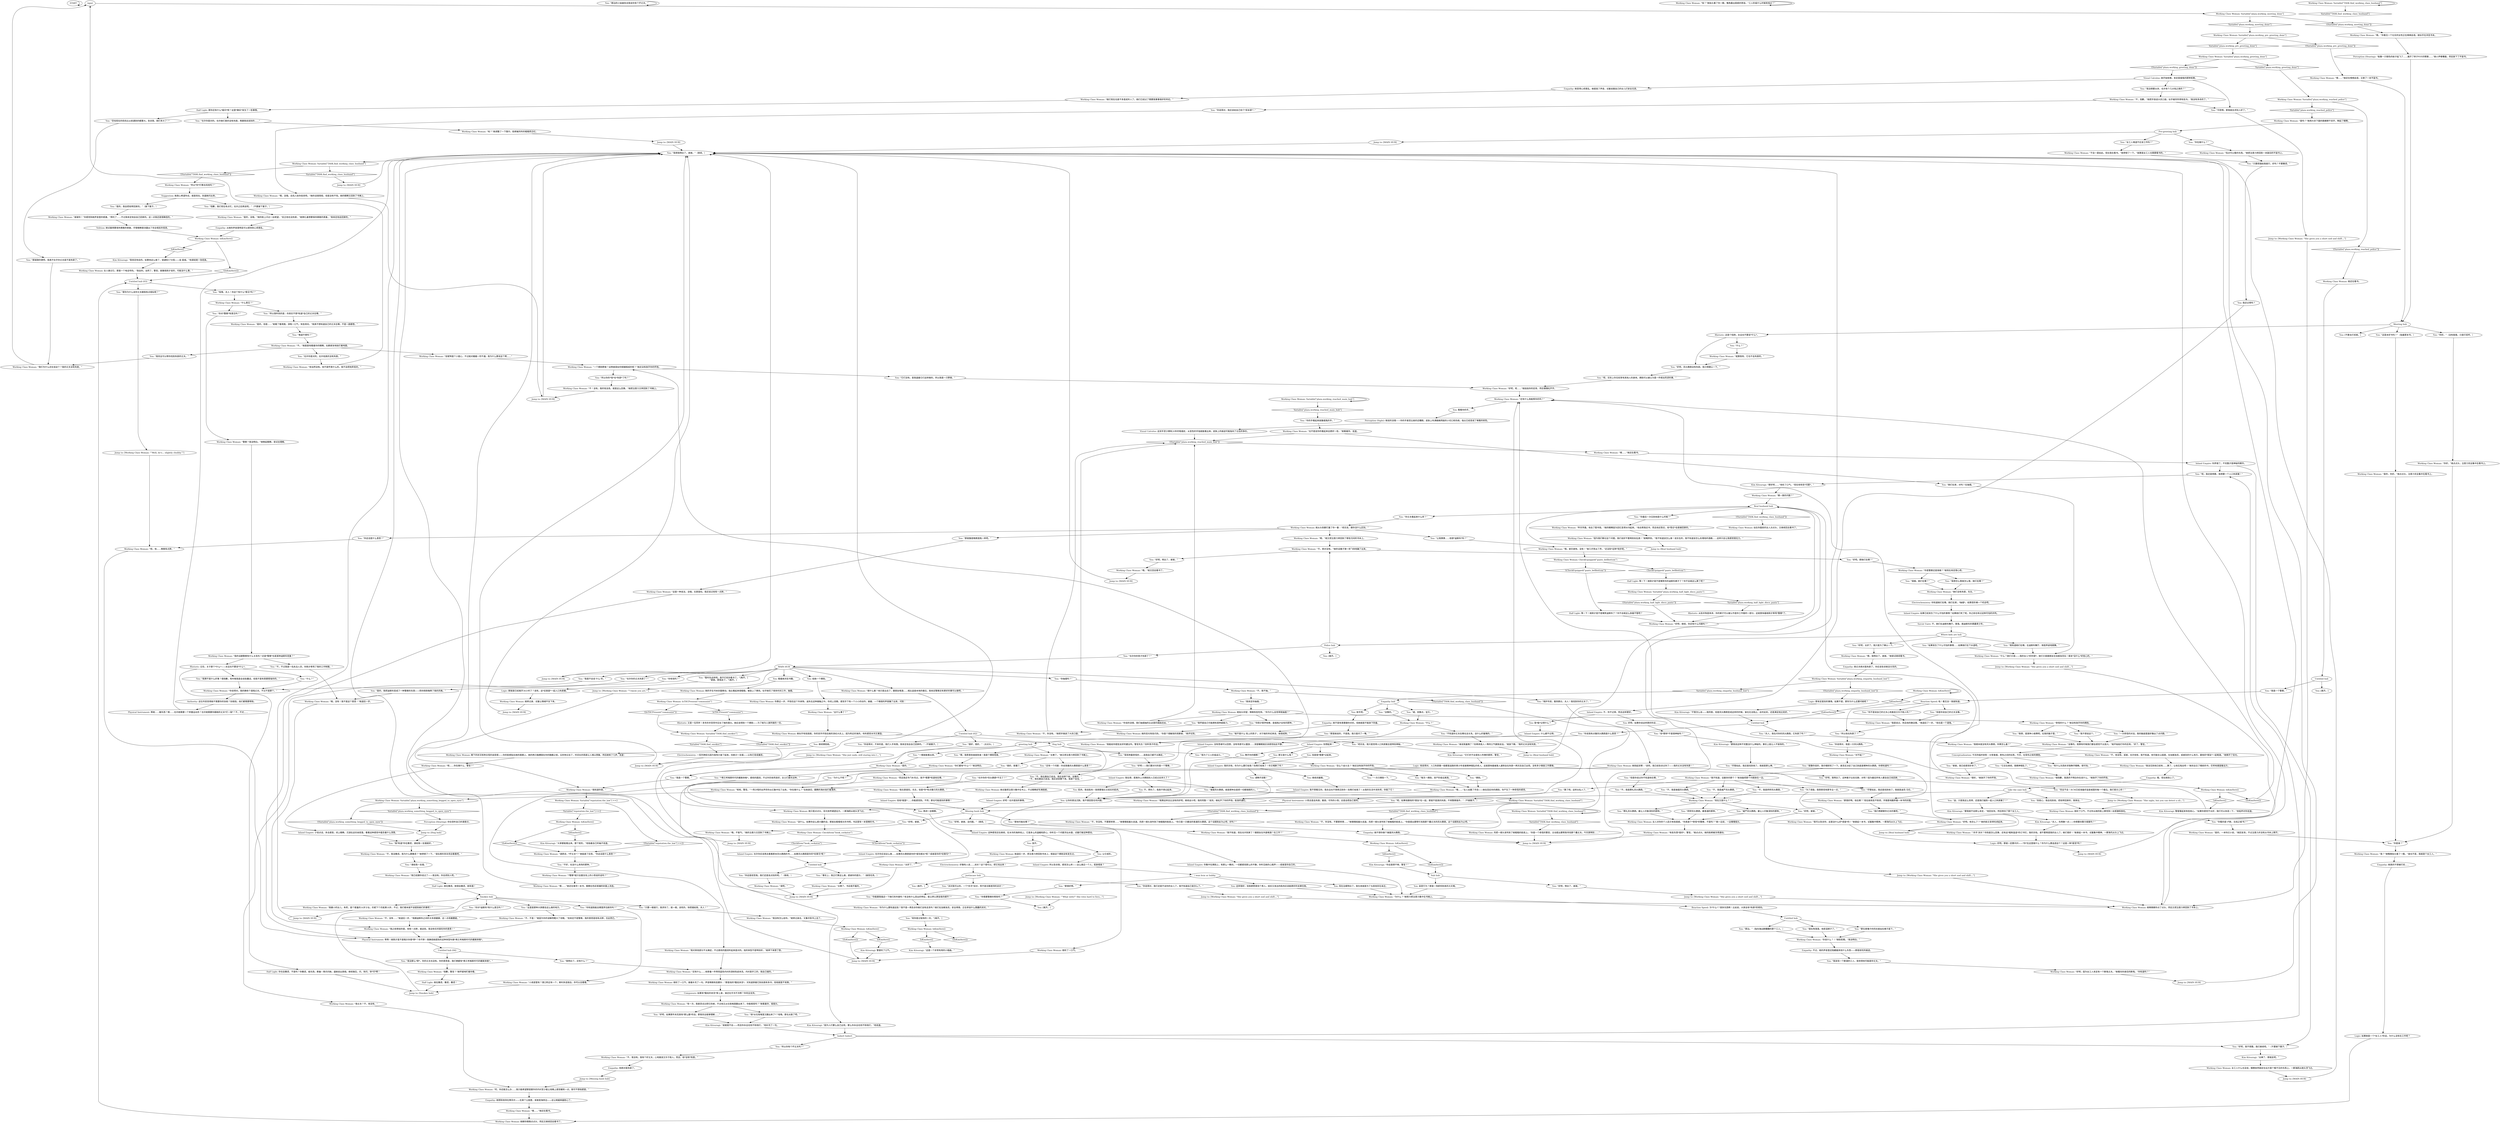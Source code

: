 # PLAZA / WORKING CLASS WOMAN
# [Aimée.] A dialogue with a woman who has a job. And a husband. And kids.
# ==================================================
digraph G {
	  0 [label="START"];
	  1 [label="input"];
	  2 [label="Empathy: 她丈夫绝对是失踪了。你应该告诉她没关系的。"];
	  3 [label="Jump to: [MAIN HUB]"];
	  4 [label="Jump to: [Real husband hub]"];
	  5 [label="Inland Empire: 但他*就是*……你能感觉到。不然，那也可能是别的事情！"];
	  6 [label="Working Class Woman: IsKimHere()"];
	  7 [label="IsKimHere()", shape=diamond];
	  8 [label="!(IsKimHere())", shape=diamond];
	  9 [label="Kim Kitsuragi: “不管怎么说——我同意。但是凤头鹦鹉变成这样的时候，谁也无法阻止。此时此刻，还是满足他比较好。”"];
	  10 [label="Physical Instrument: 小孩总是会失踪。脆弱，可怜的小孩。总是会把自己害死。"];
	  11 [label="Working Class Woman: “有些东西*是的*，警官。”她点点头。她的脸颊被冻得通动。"];
	  12 [label="Working Class Woman: Variable[\"TASK.find_working_class_husband\"]"];
	  13 [label="Variable[\"TASK.find_working_class_husband\"]", shape=diamond];
	  14 [label="!(Variable[\"TASK.find_working_class_husband\"])", shape=diamond];
	  15 [label="You: “好吧，明白了，谢谢。”"];
	  16 [label="You: “好吧，谢谢。”"];
	  17 [label="You: “操蛋凤头鹦鹉。就是那种总是把一切都搞砸的人。”"];
	  18 [label="You: 我还记得吗？"];
	  19 [label="Working Class Woman: “抱歉，警官？”她怀疑地盯着你看。"];
	  20 [label="Working Class Woman: “你们都有*什么*？”她没明白。"];
	  21 [label="Working Class Woman: “一个拥抱野兽？这两者是如何相辅相成的呢？”她还没有放开你的怀抱。"];
	  22 [label="You: “所以你有个坏丈夫吗？”"];
	  23 [label="You: “但*那样*不是很神秘吗？”"];
	  24 [label="Inland Empire: 没有思绪可以回想，没有场景可以重放……深度睡眠就应该感觉如此平静。"];
	  25 [label="You: “不，我在跟自己说话。我应该停下来。没事的。”\n“不，我在跟自己说话。我应该安静下来。我是个宝宝。”"];
	  26 [label="Working Class Woman: “没什么。如果你这么感兴趣的话，那就去看看相关的书吧。书店里有一本很棒的书。”"];
	  27 [label="Jump to: [MAIN HUB]"];
	  28 [label="Jump to: [MAIN HUB]"];
	  29 [label="Working Class Woman: 她朝你微微点点头，然后又继续回去看书了。"];
	  30 [label="Pre-greeting hub"];
	  31 [label="Working Class Woman: “安妮特是个小甜心，不过她对婚姻一窍不通。我为什么要说这个啊……”"];
	  32 [label="You: “那就随你便吧，我真不在乎你丈夫是不是失踪了。”"];
	  33 [label="Working Class Woman: “我最小的女儿，朱莉，是个害羞的16岁少女。珍妮下个月就满18岁。不过，我们根本就不该提到她们的事吧！”"];
	  34 [label="You: “我*知道*你在撒谎，请给我一支烟就好。”"];
	  35 [label="Hug hub"];
	  36 [label="You: 放开。"];
	  37 [label="You: 让你的想法沉默。我不想回答任何问题。"];
	  38 [label="Working Class Woman: “咳咳，警官。”一阵沙哑的女声将你从幻象中拉了出来。“你在做什么？”在她身后，翻腾的海水拍打着海岸。"];
	  39 [label="You: “尽管如此，我还是找到他了。我就是那么棒。”"];
	  40 [label="Inland Empire: 你弄错了。不完整才是神秘的精华。"];
	  41 [label="You: [离开。]"];
	  42 [label="You: “为了调查。我想表现地更专业一点。”"];
	  43 [label="You: “不，我是葬礼凤头鹦鹉。”"];
	  44 [label="Working Class Woman: “而且我还专门补充过，我不*需要*知道他在哪。”"];
	  45 [label="You: [离开。]"];
	  46 [label="Working Class Woman: “为什么？”她努力把注意力集中在书摊上。"];
	  47 [label="Inland Empire: 我在想，距离你上次拥抱别人已经过去多久了？"];
	  48 [label="Working Class Woman: “不，不是！”她因为你的误解而瞪大了双眼。“他肯定不是警察。我的意思是他有点胖，仅此而已。”"];
	  49 [label="Working Class Woman: “你说的没错，我们抽烟抽的比这里的烟囱还凶。”"];
	  50 [label="You: “你的手看起来就像烟鬼的手。”"];
	  51 [label="Working Class Woman: “嗯……”她还在搜寻一本书，眼睛在色彩斑斓的封面上流连。"];
	  52 [label="Empathy: 她不是有意要跟你对抗，但她就是不能放下防备。"];
	  53 [label="Jump to: [Working Class Woman: \"She gives you a short nod and shift...\"]"];
	  54 [label="Empathy: 她变得心烦意乱。她提高了声音，试着说服自己的女儿们安全无恙。"];
	  55 [label="You: “我没想要太多，也许有个几分钱之类的？”"];
	  56 [label="You: “你说得对，我应该给自己找个*资本家*！”"];
	  57 [label="You: “所以你的*钱*也*失踪*了吗？”"];
	  58 [label="You: “呃，实际上你无权享有其他人的身体。拥抱可以被认为是一件相当荒谬的事。”"];
	  59 [label="Working Class Woman: “太棒了。”她又把注意力转回到了书摊上。"];
	  60 [label="You: “很好，很好。”（点点头。）"];
	  61 [label="You: “完全不会！RCM已经准备好追查城里的每一个傻瓜。我们很关心你！”"];
	  62 [label="Kim Kitsuragi: “或者是不会——而且你永远也找不到他们，”他补充了一句。"];
	  63 [label="Working Class Woman: “哎，你还能怎么办……我只能希望那层额外的内衬至少能让他晚上感觉暖和一点。我可不想他感冒。”"];
	  64 [label="Missing husb hub"];
	  65 [label="Jump to: [MAIN HUB]"];
	  66 [label="You: “我们再聊聊你丈夫的事吧。”"];
	  67 [label="Untitled hub"];
	  68 [label="Authority: 这位市民觉得她不需要你的协助？别相信。他们都需要帮助。"];
	  69 [label="Reaction Speed: 哈！看见没！我就知道。"];
	  70 [label="Jump to: [Working Class Woman: \"\"I know you are.\"\"]"];
	  71 [label="You: “也许你的孩子失踪了？”"];
	  72 [label="You: “那很好啊。”"];
	  73 [label="You: 亲密行为？那是一场即将到来的大灾难。"];
	  74 [label="You: “所以我听到的是：你其实不想*知道*自己的丈夫在哪。”"];
	  75 [label="You: “你对*迪斯科*有什么意见吗？”"];
	  76 [label="You: “好吧，谢谢，没问题。”（继续。）"];
	  77 [label="You: “那边的小姑娘告诉我说你有个坏丈夫。”"];
	  78 [label="Working Class Woman: “请原谅，*坏丈夫*？”她挺直了后背。“你这话是什么意思？”"];
	  79 [label="Police hub"];
	  80 [label="You: “她们在家，对吗？在抽烟。”"];
	  81 [label="You: 看看你的手。"];
	  82 [label="Jump to: [MAIN HUB]"];
	  83 [label="Rhetoric: 记住，关于那个*什么*——永远也不要说*什么*。"];
	  84 [label="You: “是的，我把迪斯科变成了一种警察的东西——而你刚刚侮辱了我的风格。”"];
	  85 [label="Working Class Woman: “钱？”她抬头看了你一眼，嘴角露出困惑的笑容。“工人阶级什么时候有钱过？”"];
	  86 [label="Visual Calculus: 她开始咳嗽。肯定是烟鬼的那种咳嗽。"];
	  87 [label="Working Class Woman: “嗯……”她还在看书。"];
	  88 [label="Jump to: [Real husband hub]"];
	  89 [label="Logic: 那就是已经离开36小时了？该死，这*还真是*一起人口失踪案。"];
	  90 [label="Working Class Woman: Variable[\"TASK.find_working_class_husband\"]"];
	  91 [label="Variable[\"TASK.find_working_class_husband\"]", shape=diamond];
	  92 [label="!(Variable[\"TASK.find_working_class_husband\"])", shape=diamond];
	  93 [label="You: “我想我明白了，谢谢。”（继续。）"];
	  94 [label="MAIN HUB"];
	  95 [label="Working Class Woman: “不。绝对没有。”她的话像子弹一样飞快地蹦了出来。"];
	  96 [label="You: “你需要警察的帮助吗？”"];
	  97 [label="Working Class Woman: “嗯。”她又把注意力转回到了那些沉闷的书本上。"];
	  98 [label="You: “好吧——我们要对付的是一个警察。”"];
	  99 [label="Working Class Woman: “奇怪的什么？”她没有放开你的拥抱。"];
	  100 [label="You: “这里是那种大家都会这么做的地方。”"];
	  101 [label="You: “只要把烟给我就行，好吗？不要撒谎。”"];
	  102 [label="greeting hub"];
	  103 [label="Working Class Woman: “是吗？”她用大衣下面的围裙擦干双手，眯起了眼睛。"];
	  104 [label="Working Class Woman: Variable[\"plaza.working_reached_main_hub\"]"];
	  105 [label="Variable[\"plaza.working_reached_main_hub\"]", shape=diamond];
	  106 [label="!(Variable[\"plaza.working_reached_main_hub\"])", shape=diamond];
	  107 [label="You: “请给我一支烟。”"];
	  108 [label="Half Light: 你也会撒谎，不是吗？你撒谎，偷东西，欺骗！再问问她，逼她说出真相。继续施压。问，快问，快*问*啊！"];
	  109 [label="You: “我是不会说‘什么’的。”"];
	  110 [label="You: “你说得对，我是一只凤头鹦鹉。”"];
	  111 [label="Working Class Woman: “不，他没有。或者，也许他有，我不知道。他可能在公园里，在加姆洛克，或者别的什么地方。跟他的*朋友*一起喝酒。”她移开了目光。"];
	  112 [label="Rhetoric: 这是个陷阱。永远也不要说*什么*。"];
	  113 [label="You: “你看的是‘卢斯，无线之城’吗？”"];
	  114 [label="Working Class Woman: “好吧，继续。你还有什么问题吗？”"];
	  115 [label="Untitled hub (03)"];
	  116 [label="Jump to: [MAIN HUB]"];
	  117 [label="You: “祝你度过愉快的一天。”[离开。]"];
	  118 [label="Electrochemistry: 好像有人说……派对？这个很可以。把它找出来！"];
	  119 [label="Jump to: [MAIN HUB]"];
	  120 [label="You: “你能跟我描述一下她们的外貌吗？有没有什么突出的特征，能让辨认更容易的细节？”"];
	  121 [label="Working Class Woman: “‘杀手’派对？你到底怎么回事，还有这*粗制滥造*的订书钉。我的天啦。请不要再提我的女儿了。她们很好！”她拿起一本书，试着集中精神。一群海鸟从头上飞过。"];
	  122 [label="Working Class Woman: “报什么案？他只是出去了，跟朋友喝酒……相比追查本地的傻瓜，我肯定警察还有更好的事可以做吧。”"];
	  123 [label="You: “也许你的*凤头鹦鹉*不见了？”"];
	  124 [label="Working Class Woman: “我？”她略微抬头看了一眼。“谁也不是，我就是个女工人。”"];
	  125 [label="Working Class Woman: “我知道你是。”"];
	  126 [label="You: “你说得对，我们还是不谈你的女儿了。我不知道自己是怎么了。”"];
	  127 [label="You: “砰砰凤头鹦鹉。最普通的那种。”"];
	  128 [label="Working Class Woman: “我已经跟你说过了——我没有。你去烦别人吧。”"];
	  129 [label="Working Class Woman: “不，你没有。”她把手揣进了大衣口袋。"];
	  130 [label="Rhetoric: 又是一位同伴！多年的辛苦劳作压在了她的肩头。她应该得到一个拥抱——为了她为人类所做的一切。"];
	  131 [label="Working Class Woman: 她试着把注意力集中在书上，不过眼睛却写满困惑。"];
	  132 [label="Sub hub"];
	  133 [label="You: “我知道她们在哪。在迪斯科舞厅，捎首弄姿地跳舞。”"];
	  134 [label="Visual Calculus: 这双手至少拥有20年的吸烟史，从变色的手指就能看出来。皮肤上的痕迹可能指向了过去的争吵。"];
	  135 [label="Working Class Woman: “好吧，因为女工人肯定有一个醉鬼丈夫。”她看向你身后的醉鬼。“你知道吗？”"];
	  136 [label="You: “没事的。”"];
	  137 [label="Inland Empire: 也许你应该这么做……如果凤头鹦鹉是你的*星际舰长*呢？或者是你的*纹章鸟*？"];
	  138 [label="Meeting hub"];
	  139 [label="You: “好吧，明白了，谢谢。”"];
	  140 [label="Working Class Woman: “什么？她们只是——我的女儿*好的很*。她们只是跟朋友在加姆洛克玩！根本*没什么*好担心的。”"];
	  141 [label="Half Light: 那你还有什么*疑问*呢？这里*确实*发生了一些事情。"];
	  142 [label="Working Class Woman: 女人接过它。那是一个电话号码。“我会的。当然了，警官。就像我刚才说的，可能没什么事。”"];
	  143 [label="Jump to: [MAIN HUB]"];
	  144 [label="You: “我不想说这个。”"];
	  145 [label="You: “那边。”（指向海边醉醺醺的那个工人。）"];
	  146 [label="You: “暂时先这样吧。我不打扰你看书了。”[离开。]\n“谢谢。那我走了。”[离开。]"];
	  147 [label="Working Class Woman: “什么？”"];
	  148 [label="You: 现在全都明白了。我生来就是为了与其他存在亲近。"];
	  149 [label="You: “难道不想吗？”"];
	  150 [label="Working Class Woman: “*警察*就只会重复街上的小孩说的话吗？”"];
	  151 [label="You: “一次只拥抱一下。”"];
	  152 [label="Perception (Hearing): 你在窃听自己的潜意识。"];
	  153 [label="You: 请睁开双眼！"];
	  154 [label="You: “一次奇怪的对话。我的脑袋里面好像出了点问题。”"];
	  155 [label="Inland Empire: 我不想看见你。我永远也不想再见到你！别再打给我了！从我的生活中消失吧，你毁了它！"];
	  156 [label="You: “它还在继续。我精神错乱了。”"];
	  157 [label="You: “它们没有。是我逼着它们这样做的。所以我是一只野兽。”"];
	  158 [label="Working Class Woman: “好吧。他怎么了？”她的脸又变得忧虑起来。"];
	  159 [label="Working Class Woman: “嗯……”她还在喃喃自语，又换了一本平装书。"];
	  160 [label="You: “还有一个问题：你说我像凤头鹦鹉是什么意思？”"];
	  161 [label="Working Class Woman: “请吧。”"];
	  162 [label="You: “你这话是什么意思？”"];
	  163 [label="Working Class Woman: 女工人什么也没说，眼睛依然固定在远方某个看不见的东西上。一群海鸥从她头顶飞过。"];
	  164 [label="You: “好吧，如果那件夹克真有*那么酷*的话，那我完全能够理解……”"];
	  165 [label="Jump to: [Working Class Woman: \"She gives you a short nod and shift...\"]"];
	  166 [label="Working Class Woman: IsKimHere()"];
	  167 [label="IsKimHere()", shape=diamond];
	  168 [label="!(IsKimHere())", shape=diamond];
	  169 [label="Working Class Woman: “太好了。”"];
	  170 [label="Empathy: 看。现在她担心了。"];
	  171 [label="Empathy: 她想到他待在寒风中——在某个公园里，或者是海岸边——这让她越来越担心了。"];
	  172 [label="Volition: 她试着想要保持勇敢的表象，尽管眼睛里流露出了完全相反的信息。"];
	  173 [label="Jump to: [Working Class Woman: \"\"What with?\" She tries hard to focu...\"]"];
	  174 [label="You: “我是一个警察。”"];
	  175 [label="Working Class Woman: “你是警察还是保姆？”她现在肯定很心烦。"];
	  176 [label="You: “保护市民，服务群众，夫人！我找到你的丈夫了。”"];
	  177 [label="Jump to: [MAIN HUB]"];
	  178 [label="You: “但是你说过你不知道他在哪。”"];
	  179 [label="Working Class Woman: “你好。”她点点头，注意力完全集中在看书上。"];
	  180 [label="You: “女工人难道不应该工作吗？”"];
	  181 [label="Kim Kitsuragi: “大家都能看出来。那个矩形。”他指着自己的袖子说道。"];
	  182 [label="Working Class Woman: “哦，谢天谢地，没有！”她几乎笑出了声。“还没到*这种*地步呢。”"];
	  183 [label="Working Class Woman: 女人对你的个人启示有些困惑。“你真是个*奇怪*的警察，不是吗？”她一边说，一边慢慢摇头。"];
	  184 [label="You: “你知道我能去哪里弄包新的吗？”"];
	  185 [label="Kim Kitsuragi: “那好吧……”他叹了口气。“现在他有些*问题*。”"];
	  186 [label="Jump to: [Smokes hub]"];
	  187 [label="Working Class Woman: “因为我们聊过这个问题。我们说好不要再到处乱跑！”她嘲弄到。“我不知道该怎么做！说实在的，我不知道该怎么处理他的酒瘾……这样只会让我感觉很无力。”"];
	  188 [label="Working Class Woman: “我的话跟警察有什么关系吗？还是*警察*也是某种迪斯科现象？”"];
	  189 [label="Working Class Woman: “我没见到他已经有……算了，让他见鬼去吧！”她完全忘了眼前的书，茫然地凝望着远方。"];
	  190 [label="Jump to: [MAIN HUB]"];
	  191 [label="Working Class Woman: “嗯。没错。去找人给你投资吧。”她的话很简短，但是没有不悦。她的眼睛又回到了书摊上。"];
	  192 [label="You: 但是我*需要*记起来。"];
	  193 [label="Jump to: [MAIN HUB]"];
	  194 [label="You: “你不是说自己的丈夫心地善良又乐于助人吗？”"];
	  195 [label="Jump to: [MAIN HUB]"];
	  196 [label="Working Class Woman: IsKimHere()"];
	  197 [label="IsKimHere()", shape=diamond];
	  198 [label="!(IsKimHere())", shape=diamond];
	  199 [label="Untitled hub"];
	  200 [label="Jump to: [Working Class Woman: \"\"Well, he's... slightly chubby.\"\"]"];
	  201 [label="You: “也许你是对的。也许她们真的没有失踪。再跟我说说别的……”"];
	  202 [label="Jump to: [MAIN HUB]"];
	  203 [label="Physical Instrument: 等等！她刚才是不是暗示你很*胖*？你不胖！我确信她提到的这种体型叫做*弗兰考格斯时代的健美体格*。"];
	  204 [label="Working Class Woman: “有一次，我甚至试过把它扔掉，不过他又从垃圾堆里翻出来了。你能相信吗？”她看着你，摇摇头。"];
	  205 [label="Working Class Woman: “嗯。”她又回去看书了。"];
	  206 [label="You: “不，我是砰砰凤头鹦鹉。”"];
	  207 [label="You: “你是谁？”"];
	  208 [label="You: “那他可能在哪？”"];
	  209 [label="Working Class Woman: “我丈夫？不，他没有。”"];
	  210 [label="Working Class Woman: 她抱起双臂：“该死，我已经告诉过你了——我的丈夫没有失踪！”"];
	  211 [label="You: “哇哦，夫人！你这个有什么*意见*吗？”"];
	  212 [label="Working Class Woman: “我们为什么还在说这个？我的丈夫没有失踪。”"];
	  213 [label="Working Class Woman: “谁说我羞愧了？别再用高人一等的口气跟我说话。”她放下脚。“我的丈夫没有失踪。”"];
	  214 [label="Working Class Woman: “昨天早晨。他去了图书馆。”她的眼睛因为回忆变得冰冷起来。“他去帮我还书，而且他还答应，他*答应*会直接回家的。”"];
	  215 [label="You: “为什么不呢？”"];
	  216 [label="Kim Kitsuragi: “太棒了，那就走吧。”"];
	  217 [label="Inland Empire: 不，你不记得。而且这样更好。"];
	  218 [label="Working Class Woman: “不，我不抽。”"];
	  219 [label="Working Class Woman: “我是说过，而且他的确没事。”她退后了一步。“他也是一个酒鬼。”"];
	  220 [label="You: “什么？”"];
	  221 [label="You: “老实说，我只是觉得人口失踪案总是特别神秘。”"];
	  222 [label="Working Class Woman: “呃，他……稍微有点胖。”"];
	  223 [label="Working Class Woman: Variable[\"plaza.working_half_light_disco_pants\"]"];
	  224 [label="Variable[\"plaza.working_half_light_disco_pants\"]", shape=diamond];
	  225 [label="!(Variable[\"plaza.working_half_light_disco_pants\"])", shape=diamond];
	  226 [label="Jump to: [Working Class Woman: \"She gives you a short nod and shift...\"]"];
	  227 [label="Savoir Faire: 不，她们在迪斯科舞厅。堕落。跳迪斯科的愚蠢青少年。"];
	  228 [label="Logic: 好吧。那就一定要问问——*你*在这里做什么？你为什么要追逐这个？这是一种*直觉*吗？"];
	  229 [label="Working Class Woman: Variable[\"TASK.find_working_class_husband\"]"];
	  230 [label="Variable[\"TASK.find_working_class_husband\"]", shape=diamond];
	  231 [label="!(Variable[\"TASK.find_working_class_husband\"])", shape=diamond];
	  232 [label="Working Class Woman: “你为什么要知道这些？我不是一再告诉你她们没有走丢吗？她们在加姆洛克，安全得很，正在参加什么愚蠢的派对。”"];
	  233 [label="You: “我是一个警察。”"];
	  234 [label="You: “我没那么*胖*，你的丈夫也没有。你的意思是，我们俩都有*弗兰考格斯时代的健美体格*。”"];
	  235 [label="You: “那就像是晚期酒鬼一样吧。”"];
	  236 [label="Working Class Woman: “也不是说你的看起来会更好一些，”她看着你，说道。"];
	  237 [label="You: “她不是什么‘街上的孩子’。对于她的年纪来说，她很成熟。”"];
	  238 [label="Working Class Woman: Variable[\"plaza.working_reached_police\"]"];
	  239 [label="Variable[\"plaza.working_reached_police\"]", shape=diamond];
	  240 [label="!(Variable[\"plaza.working_reached_police\"])", shape=diamond];
	  241 [label="Working Class Woman: “我猜这样总比没有的好吧。继续战斗吧，我的同胞！”说完，她松开了你的怀抱，脸涨的通红。"];
	  242 [label="hubert hubert"];
	  243 [label="Perception (Sight): 她说的没错——你的手甚至比她的还糟糕，皮肤上布满蜘蛛网般的小切口和伤疤。指尖已经变成了难看的棕色。"];
	  244 [label="You: 肌肉，我说肌肉！我想要强壮又结实的肌肉。"];
	  245 [label="You: 继续闭着眼。"];
	  246 [label="Conceptualization: 今天的临时安慰：分享香烟，男性之间的玩笑。今天，在受伤之前的拥抱。"];
	  247 [label="Working Class Woman: “是的，没错。”她的脸上闪过一丝绝望。“反正他也没失踪，”她挣扎着想要保持勇敢的表象，“我肯定他会回家的。”"];
	  248 [label="Working Class Woman: “是的。”"];
	  249 [label="You: “所以他也失踪了？”"];
	  250 [label="You: “好吧，凤头鹦鹉没有失踪。我只想确认一下。”"];
	  251 [label="You: “你这是挖苦我。我们还是说点别的吧。”（继续。）"];
	  252 [label="You: 让它成形。"];
	  253 [label="You: “尽管如此，我还是找到他了。我就是迪克·马伦。”"];
	  254 [label="Composure: 如果有*酷炫的夹克*穿上身，谁还在乎冷不冷啊？你完全支持。"];
	  255 [label="You: [离开。]"];
	  256 [label="Working Class Woman: “是的，但是……”她看了看周围，深吸一口气，有些烦闷。“我真不想知道自己的丈夫在哪。不是一直都想。”"];
	  257 [label="You: “你好。”（没有客套。只是打招呼。）"];
	  258 [label="You: [不要去打扰她。]"];
	  259 [label="Working Class Woman: “不会一直如此。现在我在看书。”她停顿了一下。“就算是女工人也需要看书的。”"];
	  260 [label="Working Class Woman: “没事的。我猜有时候我们都会感觉不太高兴。”她开始拍打你的后背。“好了，警官。”"];
	  261 [label="You: “让我猜猜……他很*迪斯科*吗？”"];
	  262 [label="You: “威严凤头鹦鹉。最让人印象深刻的那种。”"];
	  263 [label="You: “不好，也没什么用场的那种。”"];
	  264 [label="Working Class Woman: Variable[\"plaza.working_greeting_done\"]"];
	  265 [label="Variable[\"plaza.working_greeting_done\"]", shape=diamond];
	  266 [label="!(Variable[\"plaza.working_greeting_done\"])", shape=diamond];
	  267 [label="You: “呃，我还是想要。我想要一个人口失踪案！”"];
	  268 [label="You: “好吧，我不想要。我们继续吧。”（不要接下案子。）"];
	  269 [label="Working Class Woman: “我没有怎么给你。”她转过身去，又集中到书上去了。"];
	  270 [label="You: “有什么东西祈求我睁开眼睛。很可怕。”"];
	  271 [label="Working Class Woman: 你靠近一步，环抱住这个外来物，迷失在这种接触之中。你闭上双眼，感觉手下有一个小小的动作。接着，一个微弱的声音蹦了出来，问到："];
	  272 [label="You: 那又是什么鬼？"];
	  273 [label="Working Class Woman: IsKimHere()"];
	  274 [label="IsKimHere()", shape=diamond];
	  275 [label="!(IsKimHere())", shape=diamond];
	  276 [label="You: “一眼就能看出来。”"];
	  277 [label="Empathy: 她真的不想被打扰……"];
	  278 [label="Half Light: 等一下！她刚才是不是嘲笑迪斯科了？你不会就这么放着不管吧？"];
	  279 [label="Untitled hub (04)"];
	  280 [label="Where kids are hub"];
	  281 [label="You: 继续拥抱她。"];
	  282 [label="Working Class Woman: “呃……你在做什么，警官？”"];
	  283 [label="You: “是的，我会把他带回家的。”（接下案子。）"];
	  284 [label="You: “很好。我懂了。”"];
	  285 [label="Real husband hub"];
	  286 [label="You: “好吧。那她们在哪？”"];
	  287 [label="Working Class Woman: 她似乎有些困惑。你的双手环抱在她的涤纶大衣上。因为附近的海风，布料感觉冰冷又潮湿。"];
	  288 [label="Working Class Woman: “怎么个战斗法？”她还没有放开你的怀抱。"];
	  289 [label="You: “那是她说的，不是我。我只是问了一嘴。”"];
	  290 [label="Working Class Woman: “不，我没撒谎。我为什么要撒谎？”她停顿了一下。“请去弗利多杂货店看看吧。”"];
	  291 [label="You: “什么？”"];
	  292 [label="Working Class Woman: “不，抱歉，”她把手放进大衣口袋，似乎被风吹得有些冷。“我没有多余的了。”"];
	  293 [label="Untitled hub (02)"];
	  294 [label="Working Class Woman: Variable[\"TASK.find_working_class_husband\"]"];
	  295 [label="Variable[\"TASK.find_working_class_husband\"]", shape=diamond];
	  296 [label="!(Variable[\"TASK.find_working_class_husband\"])", shape=diamond];
	  297 [label="Working Class Woman: “嗯。”你看见一个壮实的女性正在喃喃自语。她似乎在浏览书本。"];
	  298 [label="Logic: 如果她是一个*女工人*的话，为什么没有在工作呢？"];
	  299 [label="Empathy: 他绝对是失踪了。"];
	  300 [label="Inland Empire: 别想起来！"];
	  301 [label="You: “但是你说自己的丈夫没事。”"];
	  302 [label="Empathy: 她不想你做个操蛋凤头鹦鹉。"];
	  303 [label="Working Class Woman: “我无意冒犯，先生，但是*你*有点像只凤头鹦鹉。”"];
	  304 [label="You: “我有种最奇怪的……连我自己都不太确定。”"];
	  305 [label="Working Class Woman: “警察？我没明白。”她眯起眼睛，尝试去理解。"];
	  306 [label="Working Class Woman: “哦，没有！我不是这个意思！”她退后一步。"];
	  307 [label="You: 再闭一会眼睛。"];
	  308 [label="i wan bcm ur hubby"];
	  309 [label="Working Class Woman: Variable[\"TASK.find_smokes\"]"];
	  310 [label="Variable[\"TASK.find_smokes\"]", shape=diamond];
	  311 [label="!(Variable[\"TASK.find_smokes\"])", shape=diamond];
	  312 [label="Working Class Woman: “很抱歉，我真的不明白你在说什么。”她放开了你的怀抱。"];
	  313 [label="You: “我想，是某种小故障吧。在我的脑子里。”"];
	  314 [label="You: “恐怕现在的危险比以前遇到的都要大。告诉我，她们多大了？”"];
	  315 [label="You: “你抽烟吗？”"];
	  316 [label="Working Class Woman: “对不起？”"];
	  317 [label="Working Class Woman: “你说得对。我的确有个酒鬼丈夫。不过不是那个。”"];
	  318 [label="Working Class Woman: 站在你面前的女人点点头，又继续回去看书了。"];
	  319 [label="Working Class Woman: “我根本就没有凤头鹦鹉。你猜怎么着？”"];
	  320 [label="Working Class Woman: “就算我有，它也不会失踪的。”"];
	  321 [label="Working Class Woman: “是的，一本科幻小说，”她回复到，不过注意力并没有从书本上移开。"];
	  322 [label="You: “金，只是我这么觉得，还是我们碰到一起人口失踪案了？”"];
	  323 [label="You: “别担心，我会找到他，把他带回家的，我保证。”"];
	  324 [label="Jump to: [Working Class Woman: \"She just nods, still staring into t...\"]"];
	  325 [label="Untitled hub"];
	  326 [label="Kim Kitsuragi: “要我就不会那么肯定，”他回复到，然后转向了那个女工人。"];
	  327 [label="Working Class Woman: 她从头到脚打量了你一番：“老实说，跟你没什么区别。”"];
	  328 [label="You: “你丈夫看起来什么样？”"];
	  329 [label="Working Class Woman: Variable[\"reputation.the_law\"] >=2"];
	  330 [label="Variable[\"reputation.the_law\"] >=2", shape=diamond];
	  331 [label="!(Variable[\"reputation.the_law\"] >=2)", shape=diamond];
	  332 [label="Working Class Woman: “现在又是什么？！”"];
	  333 [label="You: “如果发生了什么可怕的事情……如果她们在下水道呢。”"];
	  334 [label="Working Class Woman: “她们没有失踪，先生。”"];
	  335 [label="You: “我肯定你抽烟。”"];
	  336 [label="You: “我想怎么管就怎么管。她们在哪？”"];
	  337 [label="You: “每天一拥抱，资产阶级远离我。”"];
	  338 [label="Half Light: 她在撒谎，撒谎，撒谎！"];
	  339 [label="Working Class Woman: Variable[\"plaza.working_meeting_done\"]"];
	  340 [label="Variable[\"plaza.working_meeting_done\"]", shape=diamond];
	  341 [label="!(Variable[\"plaza.working_meeting_done\"])", shape=diamond];
	  342 [label="Working Class Woman: Variable[\"plaza.working_pre_greeting_done\"]"];
	  343 [label="Variable[\"plaza.working_pre_greeting_done\"]", shape=diamond];
	  344 [label="!(Variable[\"plaza.working_pre_greeting_done\"])", shape=diamond];
	  345 [label="Working Class Woman: CheckItem(\"book_cockatoo\")"];
	  346 [label="CheckItem(\"book_cockatoo\")", shape=diamond];
	  347 [label="!(CheckItem(\"book_cockatoo\"))", shape=diamond];
	  348 [label="You: “这是本好书吗？”（指着那本书。）"];
	  349 [label="Working Class Woman: 她叹了一口气，接着补充了一句，声音稍微有些颤抖：“那是他的*酷炫夹克*。天知道穿着它到处跑有多冷，但他就是不肯换。”"];
	  350 [label="Working Class Woman: “找点可以看的东西。”她把注意力转回到一本破旧的平装书上。"];
	  351 [label="Inland Empire: 我的天啦，你为什么要打给我？别再打给我了！你又喝醉了吗？"];
	  352 [label="Suggestion: 她真心希望你去，就是现在。别逼她问出来。"];
	  353 [label="Reaction Speed: 为*什么*？很多东西啊！比如说，大家会有*失踪*的倾向。"];
	  354 [label="Working Class Woman: “不，你没有。不要那样想……”她慢慢摇着头说道。风把一缕头发吹到了她粗糙的脸庞上。“你是提出要帮忙找我那个蠢丈夫的凤头鹦鹉。这个话题到此为止吧。”"];
	  355 [label="Working Class Woman: “好吧，呃……”她拍拍你的后背，然后慢慢松开手。"];
	  356 [label="You: “不，我是操蛋凤头鹦鹉。”"];
	  357 [label="Working Class Woman: “我不知道，现在也许到家了？跟朋友在外面喝酒？在工作？”"];
	  358 [label="You: “好吧，谢谢。”"];
	  359 [label="Half Light: 等一下！她刚才是不是嘲笑你的迪斯科裤子了？你不会就这么算了吧？"];
	  360 [label="Working Class Woman: “我对其他部分不太确定，不过柔和的圆润听起来是对的。他的体型不是特别好。”她停下来想了想。"];
	  361 [label="Working Class Woman: “不，我没有。我有个好丈夫，心地善良又乐于助人。而且，他*没有*失踪。”"];
	  362 [label="Working Class Woman: “嗯……”她还在看书。"];
	  363 [label="You: “就像你说的，我仔细研究了一下。甚至还决定了自己到底是哪种凤头鹦鹉。你想知道吗？”"];
	  364 [label="You: “你说得对，不幸的是，我们人手有限。我肯定他会自己回家的。”（不接案子。）"];
	  365 [label="You: “你在做什么？”"];
	  366 [label="Working Class Woman: Variable[\"plaza.working_empathy_husband_lost\"]"];
	  367 [label="Variable[\"plaza.working_empathy_husband_lost\"]", shape=diamond];
	  368 [label="!(Variable[\"plaza.working_empathy_husband_lost\"])", shape=diamond];
	  369 [label="You: “只要一根就行，我求你了。就一根。该死的，快把烟给我，夫人！”"];
	  370 [label="Working Class Woman: 她退后一步，把注意力转回到书本上，假装这个拥抱没有发生过。"];
	  371 [label="Working Class Woman: IsKimHere()"];
	  372 [label="IsKimHere()", shape=diamond];
	  373 [label="!(IsKimHere())", shape=diamond];
	  374 [label="Logic: 那肯定是别的事情。如果不是，那你为什么还要问她呢？"];
	  375 [label="You: “算了吧。这样太私人了。”"];
	  376 [label="Working Class Woman: “不，你没有。不要那样想……”她慢慢摇着头说道。风把一缕头发吹到了她粗糙的脸庞上。“你只是一只健谈的普通凤头鹦鹉。这个话题到此为止吧，好吗？”"];
	  377 [label="Empathy: 从她的声音里明显可以感觉到心烦意乱。"];
	  378 [label="Working Class Woman: “哦……”女人加重了手劲——她在回应你的拥抱，你产生了一种奇怪的感觉。"];
	  379 [label="Working Class Woman: “我可以告诉你，这里没什么好*调查*的！”她拿起一本书，试着集中精神。一群海鸟从头上飞过。"];
	  380 [label="justincase hub"];
	  381 [label="Working Class Woman: “嗯，我明白了。谢谢。”她尝试继续看书。"];
	  382 [label="Electrochemistry: 一系列神经元因为愉悦兴奋了起来。向她讨一支烟——以免它变成痛苦。"];
	  383 [label="Working Class Woman: 她的手在书本封面移动。指尖看起来很粗糙，被染上了黄色。似乎她花了很多时间工作，抽烟。"];
	  384 [label="Kim Kitsuragi: “要我说这种不完整没什么神秘的。事实上挺让人不愉快的。”"];
	  385 [label="Empathy hub"];
	  386 [label="Working Class Woman: “不！没有。我的钱没丢。就是这么回事。”她把注意力又转回到了书摊上。"];
	  387 [label="Jump to: [Working Class Woman: \"She gives you a short nod and shift...\"]"];
	  388 [label="You: “你刚才那声咳嗽，是烟鬼才会有的那种。”"];
	  389 [label="Working Class Woman: 她的目光有些闪烁。“你是个很敏锐的观察者，”她评论到。"];
	  390 [label="You: “你说我有点像凤头鹦鹉是什么意思？”"];
	  391 [label="You: “夫人，我在问你的凤头鹦鹉。它失踪了吗？”"];
	  392 [label="Untitled hub"];
	  393 [label="Working Class Woman: “是的，你好。”她点点头，注意力完全集中在看书上。"];
	  394 [label="You: “那你为什么说你丈夫跟我有点相似呢？”"];
	  395 [label="Kim Kitsuragi: “这是一个非常有用的小插曲。”"];
	  396 [label="Working Class Woman: 她稍微朝你点了点头，然后又把注意力转回到了书本上。"];
	  397 [label="You: “也许你是对的。也许他真的没有失踪。”"];
	  398 [label="Working Class Woman: “他当然没有。他不是怀表什么的。我不会把他弄丢的。”"];
	  399 [label="Electrochemistry: 你知道她们在哪。她们在家。*抽烟*。给罪恶阶梯一个机会吧。"];
	  400 [label="Jump to: [Working Class Woman: \"She gives you a short nod and shift...\"]"];
	  401 [label="Jump to: [MAIN HUB]"];
	  402 [label="Half Light: 她在撒谎。她很会撒谎，她有烟！"];
	  403 [label="Working Class Woman: 风把一缕头发吹到了她粗糙的脸庞上。“你是一个奇怪的警官，主动提出要帮我寻找那个蠢丈夫。今天真特别……”"];
	  404 [label="Working Class Woman: “哈？”她调整了一下围巾，脸颊被风吹的粗糙而泛红。"];
	  405 [label="Jump to: [MAIN HUB]"];
	  406 [label="You: “派对我可以的。一个*杀手*派对，而不是无聊透顶的派对！”"];
	  407 [label="Working Class Woman: “所以*你*打算去找他吗？”"];
	  408 [label="You: “嘘，安静点，宝贝。”"];
	  409 [label="Inland Empire: 所以告诉我，感觉怎么样——这么接近一个人，肌肤相亲？"];
	  410 [label="Working Class Woman: “我不知道，话最多的那个？”她准备把那个问题放在一边。"];
	  411 [label="Working Class Woman: “小卖部里有？港口附近有一个，弗利多连锁店。你可以去看看。”"];
	  412 [label="Kim Kitsuragi: “因为人们要么自己出现，要么你永远也找不到他们，”他说道。"];
	  413 [label="You: “*弗兰考格斯时代的健美体格*。柔和的圆润，不过外形依然良好。女士们喜欢这种。”"];
	  414 [label="You: [离开。]"];
	  415 [label="Kim Kitsuragi: 警督看起来有些担心。“如果你感觉不太好，我们可以休息一下，”他低声对你说道。"];
	  416 [label="Inland Empire: 什么都不记得。"];
	  417 [label="Working Class Woman: “谢谢你！”你感觉到她声音里的感激。“拜托了……不过我肯定他会自己回家的。这一点我还是很确信的。”"];
	  418 [label="Working Class Woman: 她转过身，试着让情绪平复下来。"];
	  419 [label="Working Class Woman: “太棒了。书店是开着的。”"];
	  420 [label="You: “好吧，我明白了。这种案子比较无聊，对吧？因为最后所有人都会自己找回家。”"];
	  421 [label="Working Class Woman: 她只是点点头，目光依然凝望远方。一群海鸥从她头顶飞过。"];
	  422 [label="Working Class Woman: “我之前想说的是，他有一点胖，就这些。我没有任何冒犯你的意思！”"];
	  423 [label="Working Class Woman: 眼下的状况有种古怪的亲密感——你的脸颊贴在她的肩膀上，她的两只胳膊困在你的胸膛之前。五秒钟过去了，时间长的简直让人难以想象。然后她咳了几声，说道："];
	  424 [label="Working Class Woman: IsKimHere()"];
	  425 [label="IsKimHere()", shape=diamond];
	  426 [label="!(IsKimHere())", shape=diamond];
	  427 [label="Kim Kitsuragi: “夫人，先明确一点——你想要向警方报案吗？”"];
	  428 [label="You: 看着她浏览书籍。"];
	  429 [label="You: “不，我是威严凤头鹦鹉。”"];
	  430 [label="Working Class Woman: “还有什么我能帮你的吗？”"];
	  431 [label="You: “你对*警察*有意见吗？”"];
	  432 [label="Rhetoric: 从技术角度来讲，你的裤子可以被认作是你工作服的一部分。这就意味着她刚才辱骂*警察*了。"];
	  433 [label="Working Class Woman: “不，没有……”她退后一步，“我跟迪斯科之间的关系很健康，这一点毋庸置疑。”"];
	  434 [label="You: “葬礼凤头鹦鹉。最让人印象深刻的那种。”"];
	  435 [label="Working Class Woman: IsTHCPresent(\"communist\")"];
	  436 [label="IsTHCPresent(\"communist\")", shape=diamond];
	  437 [label="!(IsTHCPresent(\"communist\"))", shape=diamond];
	  438 [label="You: 给她一个拥抱。"];
	  439 [label="Working Class Woman: “我能给你提些友好的建议吗，警官先生？别听孩子的话。”"];
	  440 [label="You: 睁开你的眼睛！"];
	  441 [label="You: “我发现一个醉酒的工人，我觉得他可能是你丈夫。”"];
	  442 [label="Working Class Woman: Variable[\"plaza.working_something_begged_to_open_eyes\"]"];
	  443 [label="Variable[\"plaza.working_something_begged_to_open_eyes\"]", shape=diamond];
	  444 [label="!(Variable[\"plaza.working_something_begged_to_open_eyes\"])", shape=diamond];
	  445 [label="Kim Kitsuragi: “我肯定他会的。如果他这么做了，请通知57分局——金·曷城。”他递给她一张纸条。"];
	  446 [label="You: “呃，如果他跟他的*朋友*在一起，那就不是真的失踪。不用警察插手。“（不接案子。）"];
	  447 [label="Perception (Hearing): “船像一只银色的蚊子起飞了……展开了转子叶片的臂膀……”她小声嘟囔着。然后放下了平装书。"];
	  448 [label="You: “保姆。她们在哪？”"];
	  449 [label="You: 不，拜托了。我真不想记起来。"];
	  450 [label="You: “就在角落里。他尿湿裤子了。”"];
	  451 [label="Working Class Woman: “那很好啊。他在哪？”现在她有些不耐烦，手随意地翻弄着一本书的封面。"];
	  452 [label="You: “也许你的丈夫失踪了？”"];
	  453 [label="You: “不。不过我是一名执法人员，你刚才辱骂了我的工作制服。”"];
	  454 [label="You: “好吧，太好了。我只是为了确认一下。”"];
	  455 [label="You: “你最后一次见到他是什么时候？”"];
	  456 [label="Working Class Woman: 她还在看书。"];
	  457 [label="Inland Empire: 你集中在拥抱上，有那么一瞬间，一切都感觉那么的平静。你听见她的心跳声——或者是你自己的。"];
	  458 [label="You: 这样很好，但我更愿意找个男人。结实又发达的肌肉应该能更好的支撑住我。"];
	  459 [label="Working Class Woman: “出什么事了？”"];
	  460 [label="You: “我猜不是什么好事？很抱歉，有时候我是会说些蠢话，但我不是有意要惹恼你的。”"];
	  461 [label="Inland Empire: 也许你应该再去看看那本凤头鹦鹉的书……如果风头鹦鹉是你的*纹章鸟*呢？"];
	  462 [label="You: “事实上，我正打算这么做，感谢你的提示。”（接受任务。）"];
	  463 [label="Jump to: [Working Class Woman: \"She sighs, but you can detect a sli...\"]"];
	  464 [label="Working Class Woman: “哪一类的问题？”"];
	  465 [label="Working Class Woman: CheckEquipped(\"pants_bellbottom\")"];
	  466 [label="CheckEquipped(\"pants_bellbottom\")", shape=diamond];
	  467 [label="!(CheckEquipped(\"pants_bellbottom\"))", shape=diamond];
	  468 [label="You: “他*从垃圾堆里又翻出来了*？哇哦。那也太脏了吧。”"];
	  469 [label="Working Class Woman: IsKimHere()"];
	  470 [label="IsKimHere()", shape=diamond];
	  471 [label="!(IsKimHere())", shape=diamond];
	  472 [label="Kim Kitsuragi: “你这是想干嘛，警官？”"];
	  473 [label="You: 放手吧。"];
	  474 [label="Working Class Woman: “她们现在也差不多是成年人了。她们已经过了需要我事事保护的年纪。”"];
	  475 [label="Jump to: [Hug hub]"];
	  476 [label="You: “抱歉，我们现在有点忙。也许之后再说吧。”（不要接下案子。）"];
	  477 [label="You: “那位拿锤子的同志就站在梯子底下。”"];
	  478 [label="Physical Instrument: 帮她……搬东西？嗯……也许她需要一个举重运动员？也许她需要你跟她的丈夫*打一架*？不，不对……"];
	  479 [label="Inland Empire: 好吧！也许是别的事情。"];
	  480 [label="Working Class Woman: “很好。”她放开了你的怀抱。"];
	  481 [label="Working Class Woman: “这是一种说法，没错。无意冒犯。我还说过他有一点胖。”"];
	  482 [label="Working Class Woman: “你说什么？！”她眨眨眼。“我没明白。”"];
	  483 [label="You: “我为了工人阶级战斗。”"];
	  484 [label="You: “我明白了。还有什么？”"];
	  485 [label="Working Class Woman: “什么意见？”"];
	  486 [label="Inland Empire: 少说点话，多去感受。闭上眼睛，沉浸在这份亲密里。看看这种感觉中蕴含着什么深意。"];
	  487 [label="Working Class Woman: 她抬头仰望，稍微有些吃惊。“你为什么会觉得我抽烟？”"];
	  488 [label="You: “我怀疑自己可能拥有某种超能力。”"];
	  489 [label="Working Class Woman: “不。”她直直地看着你的眼睛。右脚紧张地拍打着地面。"];
	  490 [label="You: “我完全可以帮你找到失踪的丈夫。”"];
	  491 [label="You: “拥抱。”"];
	  492 [label="Jump to: [Real husband hub]"];
	  493 [label="You: 我*能*记得什么？"];
	  494 [label="Kim Kitsuragi: “它们并不全是别人吹捧的那样，警官。”"];
	  495 [label="Logic: 他说得对。人口失踪案一般都是逃跑的青少年或者精神错乱的老人。这就意味着被害人通常会在失踪一两天后自己出现。没有多少搜查工作要做。"];
	  496 [label="Jump to: [Missing husb hub]"];
	  497 [label="Smokes hub"];
	  498 [label="Inland Empire: 这种感觉还在继续。在冰冷的海岸线上，它是多么的温暖和舒心。你听见一个问题浮出水面，试着打破这种感动。"];
	  499 [label="Working Class Woman: “嗯。不客气。”她的注意力又回到了书摊上。"];
	  500 [label="You: “喂，我愿意抱谁就抱谁！我是个拥抱怪兽。”"];
	  501 [label="Working Class Woman: 她叹了一口气。"];
	  502 [label="You: “不知道你丈夫在哪也没关系。没什么好羞愧的。”"];
	  503 [label="Jump to: [MAIN HUB]"];
	  504 [label="You: “谢谢。我已经感觉好多了。”"];
	  505 [label="Kim Kitsuragi: 警督叹了口气。"];
	  506 [label="Empathy: 不过，她的声音里还隐藏着其他什么东西——那是担忧的痕迹。"];
	  507 [label="You: “你有钱吗？”"];
	  508 [label="You: “可悲啊。那我就去求别人好了。”"];
	  509 [label="You: 好吧，如果你说这样更好的话……"];
	  510 [label="Working Class Woman: “还有什么……他穿着一件带亮蓝色内衬的深棕色皮夹克。内衬是手工的，我自己缝的。”"];
	  511 [label="take the case hub"];
	  512 [label="Working Class Woman: 她叹了口气，不过你从她的脸上察觉到一丝感激和放松。"];
	  513 [label="Inland Empire: 如果已经发生了什么可怕的事情？如果她们死了呢。你之前也有过这种可怕的共鸣。"];
	  0 -> 0
	  1 -> 339
	  2 -> 366
	  3 -> 93
	  4 -> 285
	  5 -> 64
	  6 -> 6
	  6 -> 7
	  7 -> 8
	  8 -> 325
	  9 -> 325
	  10 -> 64
	  11 -> 193
	  12 -> 12
	  12 -> 13
	  13 -> 403
	  14 -> 193
	  15 -> 205
	  16 -> 165
	  17 -> 229
	  18 -> 217
	  19 -> 338
	  20 -> 413
	  21 -> 57
	  21 -> 157
	  22 -> 361
	  23 -> 384
	  24 -> 37
	  25 -> 131
	  26 -> 345
	  27 -> 93
	  28 -> 93
	  29 -> 115
	  30 -> 116
	  30 -> 180
	  30 -> 365
	  31 -> 21
	  32 -> 212
	  33 -> 119
	  34 -> 290
	  35 -> 304
	  35 -> 307
	  35 -> 500
	  35 -> 483
	  36 -> 370
	  37 -> 457
	  38 -> 442
	  39 -> 451
	  40 -> 267
	  40 -> 268
	  42 -> 379
	  43 -> 332
	  44 -> 253
	  44 -> 38
	  46 -> 353
	  47 -> 17
	  47 -> 244
	  47 -> 449
	  48 -> 203
	  49 -> 106
	  50 -> 236
	  51 -> 93
	  52 -> 289
	  52 -> 237
	  53 -> 396
	  54 -> 474
	  55 -> 292
	  56 -> 191
	  57 -> 386
	  58 -> 355
	  59 -> 160
	  59 -> 284
	  60 -> 248
	  61 -> 463
	  62 -> 242
	  63 -> 171
	  64 -> 208
	  64 -> 76
	  64 -> 358
	  65 -> 93
	  66 -> 158
	  67 -> 145
	  67 -> 450
	  67 -> 477
	  68 -> 478
	  69 -> 249
	  69 -> 194
	  69 -> 301
	  70 -> 125
	  71 -> 94
	  72 -> 96
	  73 -> 46
	  74 -> 256
	  75 -> 433
	  76 -> 501
	  77 -> 77
	  78 -> 263
	  79 -> 414
	  79 -> 95
	  79 -> 71
	  80 -> 140
	  81 -> 243
	  82 -> 93
	  83 -> 460
	  83 -> 291
	  83 -> 108
	  84 -> 306
	  85 -> 85
	  86 -> 508
	  86 -> 54
	  86 -> 55
	  87 -> 29
	  88 -> 285
	  89 -> 418
	  90 -> 90
	  90 -> 91
	  92 -> 318
	  93 -> 294
	  94 -> 65
	  94 -> 452
	  94 -> 70
	  94 -> 428
	  94 -> 109
	  94 -> 176
	  94 -> 315
	  94 -> 146
	  94 -> 438
	  94 -> 122
	  94 -> 507
	  95 -> 286
	  95 -> 15
	  96 -> 45
	  97 -> 95
	  98 -> 47
	  99 -> 144
	  99 -> 313
	  99 -> 154
	  100 -> 48
	  101 -> 18
	  102 -> 233
	  102 -> 59
	  102 -> 276
	  103 -> 30
	  104 -> 104
	  104 -> 105
	  105 -> 50
	  106 -> 362
	  107 -> 128
	  108 -> 186
	  109 -> 317
	  110 -> 316
	  111 -> 189
	  112 -> 250
	  112 -> 220
	  113 -> 321
	  114 -> 285
	  115 -> 394
	  115 -> 211
	  116 -> 93
	  117 -> 196
	  118 -> 380
	  119 -> 93
	  120 -> 232
	  121 -> 228
	  122 -> 293
	  123 -> 303
	  124 -> 277
	  125 -> 329
	  126 -> 400
	  127 -> 183
	  128 -> 402
	  129 -> 106
	  130 -> 309
	  131 -> 479
	  132 -> 73
	  132 -> 139
	  133 -> 140
	  134 -> 106
	  135 -> 82
	  136 -> 147
	  137 -> 392
	  138 -> 112
	  138 -> 257
	  138 -> 258
	  138 -> 348
	  139 -> 226
	  140 -> 53
	  141 -> 201
	  141 -> 314
	  142 -> 115
	  143 -> 93
	  144 -> 260
	  145 -> 482
	  146 -> 89
	  147 -> 24
	  147 -> 502
	  148 -> 46
	  149 -> 489
	  150 -> 51
	  151 -> 378
	  152 -> 475
	  153 -> 37
	  154 -> 260
	  155 -> 37
	  156 -> 312
	  157 -> 355
	  158 -> 492
	  159 -> 138
	  160 -> 25
	  161 -> 195
	  162 -> 222
	  163 -> 27
	  164 -> 62
	  165 -> 396
	  166 -> 168
	  166 -> 167
	  167 -> 505
	  168 -> 503
	  169 -> 195
	  170 -> 511
	  171 -> 87
	  172 -> 424
	  173 -> 45
	  174 -> 69
	  175 -> 448
	  175 -> 336
	  176 -> 210
	  177 -> 93
	  178 -> 43
	  179 -> 207
	  180 -> 259
	  181 -> 78
	  182 -> 465
	  183 -> 11
	  184 -> 411
	  185 -> 464
	  186 -> 497
	  187 -> 88
	  188 -> 83
	  188 -> 453
	  189 -> 170
	  190 -> 93
	  191 -> 190
	  192 -> 351
	  193 -> 93
	  194 -> 219
	  195 -> 93
	  196 -> 197
	  196 -> 198
	  197 -> 395
	  199 -> 174
	  199 -> 255
	  200 -> 222
	  201 -> 404
	  202 -> 93
	  203 -> 279
	  204 -> 468
	  204 -> 164
	  205 -> 405
	  206 -> 332
	  207 -> 124
	  208 -> 357
	  209 -> 63
	  210 -> 178
	  210 -> 253
	  210 -> 38
	  211 -> 485
	  212 -> 1
	  213 -> 4
	  214 -> 187
	  215 -> 412
	  216 -> 163
	  217 -> 509
	  217 -> 493
	  218 -> 14
	  218 -> 335
	  219 -> 249
	  220 -> 320
	  221 -> 494
	  222 -> 203
	  223 -> 224
	  223 -> 225
	  224 -> 432
	  225 -> 114
	  226 -> 396
	  227 -> 280
	  228 -> 401
	  229 -> 230
	  229 -> 231
	  230 -> 354
	  231 -> 376
	  232 -> 117
	  233 -> 125
	  234 -> 19
	  235 -> 481
	  236 -> 80
	  236 -> 106
	  237 -> 102
	  238 -> 240
	  238 -> 239
	  239 -> 103
	  240 -> 456
	  241 -> 430
	  242 -> 267
	  242 -> 268
	  242 -> 22
	  243 -> 134
	  244 -> 37
	  245 -> 155
	  246 -> 504
	  246 -> 156
	  246 -> 270
	  247 -> 377
	  248 -> 233
	  248 -> 44
	  249 -> 110
	  250 -> 58
	  251 -> 161
	  252 -> 409
	  253 -> 451
	  254 -> 204
	  256 -> 149
	  257 -> 179
	  259 -> 101
	  260 -> 246
	  261 -> 182
	  262 -> 183
	  263 -> 150
	  264 -> 265
	  264 -> 266
	  265 -> 238
	  266 -> 86
	  267 -> 185
	  268 -> 216
	  269 -> 166
	  270 -> 312
	  271 -> 459
	  272 -> 351
	  273 -> 274
	  273 -> 275
	  274 -> 181
	  275 -> 78
	  276 -> 248
	  277 -> 298
	  278 -> 114
	  279 -> 234
	  279 -> 484
	  280 -> 333
	  280 -> 133
	  280 -> 454
	  280 -> 79
	  281 -> 423
	  282 -> 486
	  283 -> 417
	  284 -> 169
	  285 -> 328
	  285 -> 92
	  285 -> 455
	  286 -> 175
	  287 -> 281
	  287 -> 35
	  288 -> 337
	  288 -> 491
	  288 -> 151
	  289 -> 439
	  290 -> 107
	  291 -> 317
	  292 -> 56
	  292 -> 508
	  293 -> 364
	  293 -> 60
	  293 -> 221
	  294 -> 296
	  294 -> 295
	  295 -> 28
	  296 -> 407
	  297 -> 447
	  298 -> 29
	  299 -> 496
	  300 -> 440
	  300 -> 272
	  300 -> 192
	  301 -> 219
	  302 -> 193
	  303 -> 5
	  304 -> 98
	  305 -> 188
	  306 -> 422
	  307 -> 498
	  308 -> 72
	  308 -> 458
	  308 -> 148
	  309 -> 310
	  309 -> 311
	  310 -> 382
	  311 -> 202
	  312 -> 371
	  313 -> 260
	  314 -> 32
	  315 -> 218
	  316 -> 363
	  317 -> 68
	  319 -> 111
	  320 -> 250
	  321 -> 207
	  322 -> 326
	  323 -> 512
	  324 -> 421
	  325 -> 390
	  325 -> 391
	  326 -> 427
	  327 -> 97
	  327 -> 162
	  327 -> 235
	  327 -> 261
	  328 -> 327
	  329 -> 330
	  329 -> 331
	  330 -> 273
	  331 -> 78
	  332 -> 16
	  332 -> 434
	  332 -> 262
	  332 -> 127
	  333 -> 140
	  334 -> 399
	  335 -> 487
	  336 -> 334
	  337 -> 378
	  338 -> 186
	  339 -> 340
	  339 -> 341
	  340 -> 342
	  341 -> 297
	  342 -> 344
	  342 -> 343
	  343 -> 264
	  344 -> 159
	  345 -> 346
	  345 -> 347
	  346 -> 461
	  347 -> 137
	  348 -> 393
	  349 -> 254
	  350 -> 101
	  351 -> 153
	  351 -> 245
	  352 -> 283
	  352 -> 476
	  353 -> 67
	  354 -> 302
	  355 -> 430
	  356 -> 332
	  357 -> 469
	  358 -> 499
	  359 -> 223
	  360 -> 510
	  361 -> 299
	  362 -> 40
	  363 -> 410
	  364 -> 324
	  365 -> 350
	  366 -> 368
	  366 -> 367
	  367 -> 385
	  368 -> 374
	  369 -> 269
	  370 -> 118
	  371 -> 372
	  371 -> 373
	  372 -> 415
	  373 -> 430
	  374 -> 9
	  375 -> 10
	  376 -> 302
	  377 -> 424
	  378 -> 241
	  379 -> 228
	  380 -> 41
	  380 -> 126
	  380 -> 406
	  381 -> 2
	  382 -> 202
	  383 -> 435
	  384 -> 39
	  385 -> 408
	  385 -> 473
	  385 -> 136
	  386 -> 190
	  387 -> 396
	  388 -> 389
	  389 -> 106
	  390 -> 25
	  391 -> 319
	  392 -> 251
	  392 -> 462
	  393 -> 207
	  394 -> 200
	  396 -> 93
	  397 -> 398
	  398 -> 1
	  399 -> 513
	  400 -> 396
	  401 -> 93
	  402 -> 497
	  403 -> 193
	  404 -> 143
	  405 -> 93
	  406 -> 120
	  407 -> 352
	  408 -> 147
	  409 -> 308
	  410 -> 356
	  410 -> 42
	  410 -> 429
	  410 -> 206
	  410 -> 375
	  411 -> 186
	  412 -> 242
	  413 -> 360
	  415 -> 430
	  416 -> 300
	  417 -> 172
	  418 -> 3
	  419 -> 195
	  420 -> 61
	  421 -> 26
	  422 -> 203
	  423 -> 282
	  424 -> 425
	  424 -> 426
	  425 -> 445
	  426 -> 115
	  427 -> 121
	  428 -> 383
	  429 -> 332
	  430 -> 81
	  431 -> 305
	  432 -> 114
	  433 -> 422
	  434 -> 183
	  435 -> 436
	  435 -> 437
	  436 -> 130
	  437 -> 309
	  438 -> 271
	  439 -> 21
	  440 -> 37
	  441 -> 135
	  442 -> 443
	  442 -> 444
	  443 -> 152
	  444 -> 475
	  445 -> 142
	  446 -> 421
	  447 -> 138
	  448 -> 334
	  449 -> 37
	  450 -> 482
	  451 -> 66
	  452 -> 209
	  453 -> 306
	  454 -> 381
	  455 -> 214
	  456 -> 199
	  457 -> 46
	  458 -> 46
	  459 -> 287
	  460 -> 317
	  461 -> 392
	  462 -> 419
	  463 -> 512
	  464 -> 285
	  465 -> 466
	  465 -> 467
	  466 -> 359
	  467 -> 278
	  468 -> 62
	  469 -> 470
	  469 -> 471
	  470 -> 472
	  471 -> 132
	  472 -> 132
	  473 -> 52
	  474 -> 141
	  475 -> 34
	  476 -> 247
	  477 -> 482
	  478 -> 93
	  479 -> 64
	  480 -> 430
	  481 -> 203
	  482 -> 506
	  483 -> 288
	  484 -> 510
	  485 -> 74
	  485 -> 431
	  486 -> 34
	  487 -> 488
	  487 -> 49
	  487 -> 99
	  487 -> 388
	  488 -> 129
	  489 -> 490
	  489 -> 397
	  489 -> 31
	  490 -> 212
	  491 -> 378
	  492 -> 285
	  493 -> 416
	  494 -> 495
	  495 -> 420
	  495 -> 215
	  496 -> 63
	  497 -> 33
	  497 -> 100
	  497 -> 75
	  497 -> 369
	  497 -> 184
	  498 -> 252
	  498 -> 36
	  499 -> 177
	  500 -> 20
	  501 -> 503
	  502 -> 213
	  503 -> 93
	  504 -> 480
	  505 -> 503
	  506 -> 441
	  507 -> 84
	  508 -> 387
	  509 -> 23
	  510 -> 349
	  511 -> 322
	  511 -> 323
	  511 -> 446
	  512 -> 113
	  513 -> 227
}

